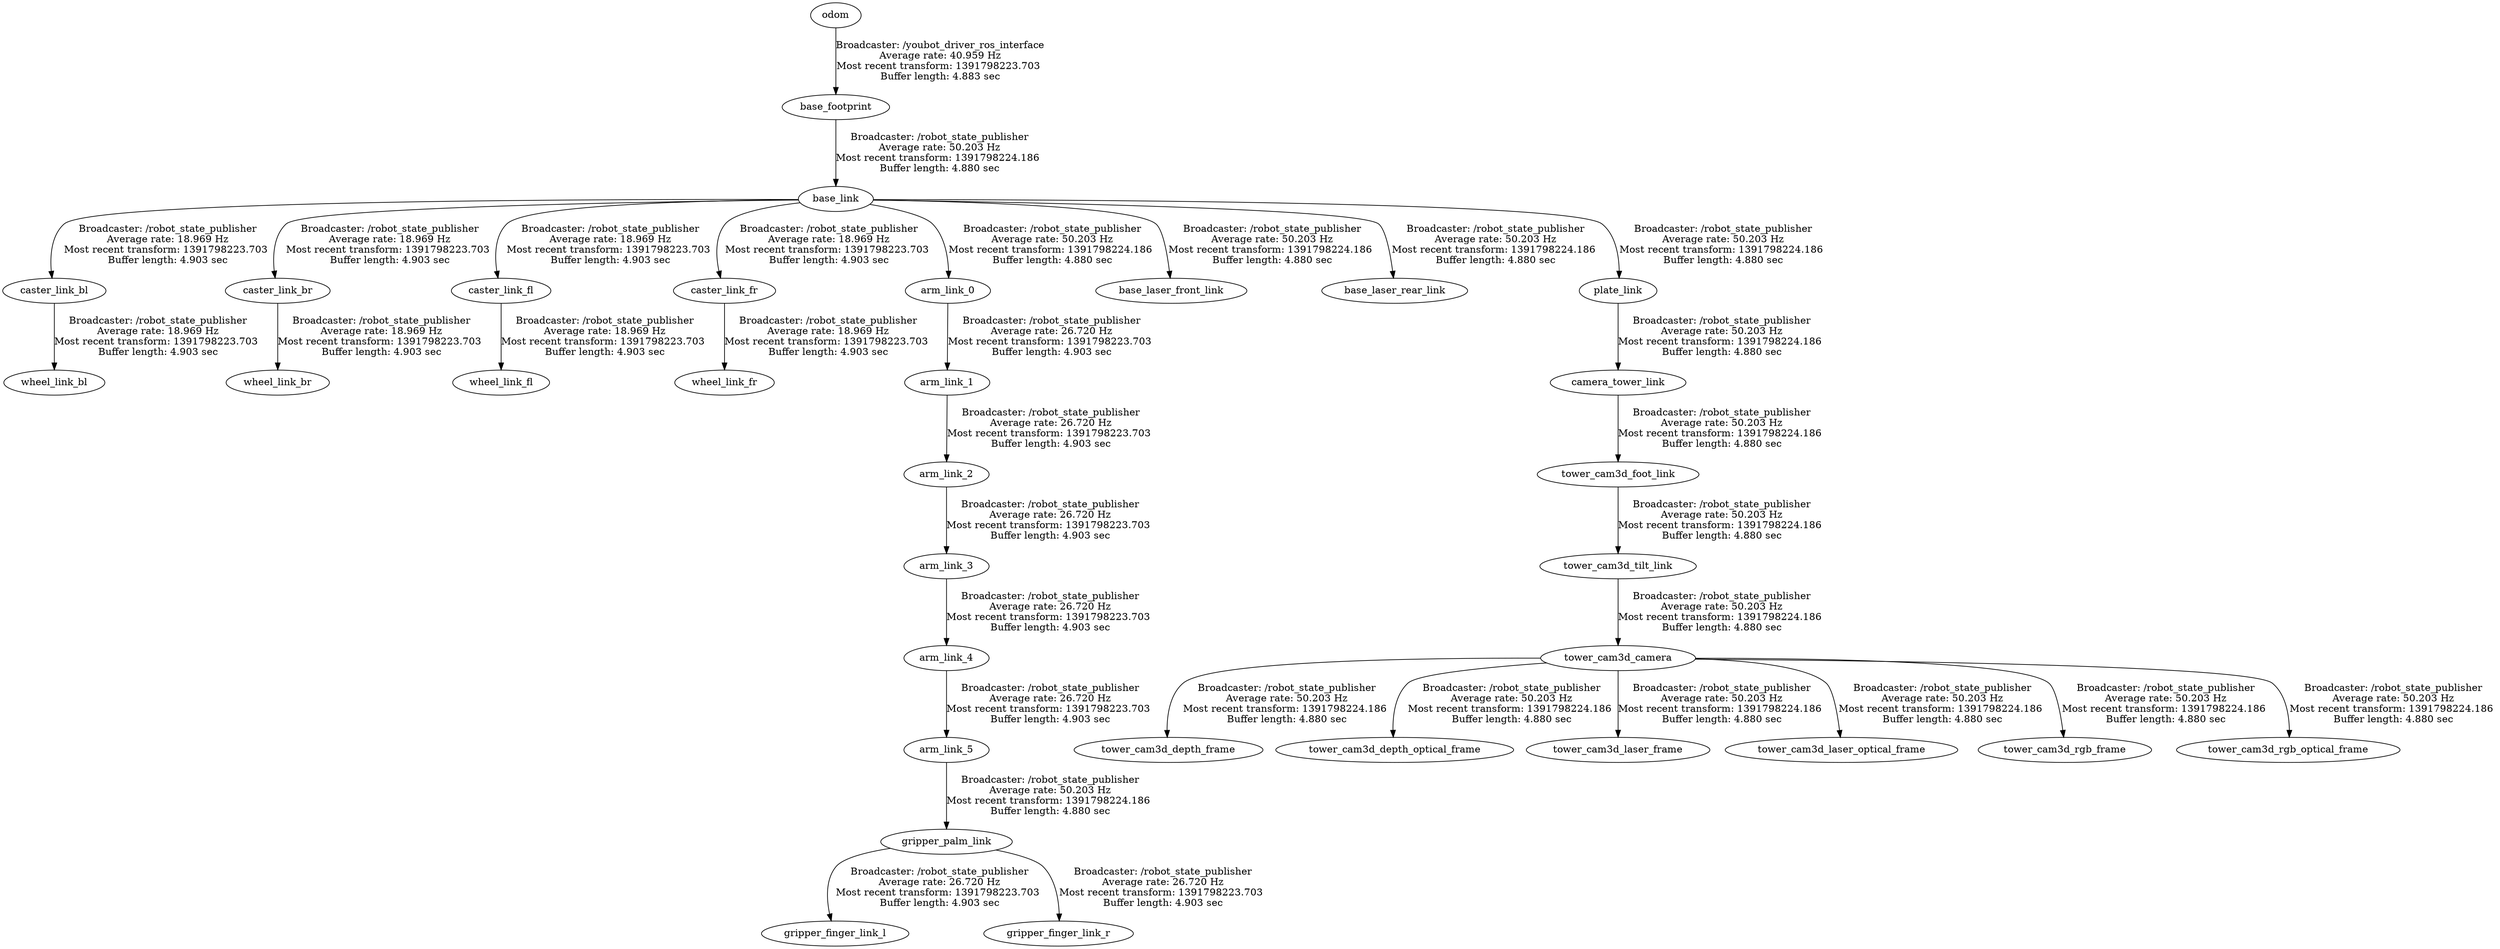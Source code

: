 digraph G {
"base_link" -> "caster_link_bl"[label="Broadcaster: /robot_state_publisher\nAverage rate: 18.969 Hz\nMost recent transform: 1391798223.703 \nBuffer length: 4.903 sec\n"];
"base_footprint" -> "base_link"[label="Broadcaster: /robot_state_publisher\nAverage rate: 50.203 Hz\nMost recent transform: 1391798224.186 \nBuffer length: 4.880 sec\n"];
"base_link" -> "caster_link_br"[label="Broadcaster: /robot_state_publisher\nAverage rate: 18.969 Hz\nMost recent transform: 1391798223.703 \nBuffer length: 4.903 sec\n"];
"base_link" -> "caster_link_fl"[label="Broadcaster: /robot_state_publisher\nAverage rate: 18.969 Hz\nMost recent transform: 1391798223.703 \nBuffer length: 4.903 sec\n"];
"base_link" -> "caster_link_fr"[label="Broadcaster: /robot_state_publisher\nAverage rate: 18.969 Hz\nMost recent transform: 1391798223.703 \nBuffer length: 4.903 sec\n"];
"caster_link_bl" -> "wheel_link_bl"[label="Broadcaster: /robot_state_publisher\nAverage rate: 18.969 Hz\nMost recent transform: 1391798223.703 \nBuffer length: 4.903 sec\n"];
"caster_link_br" -> "wheel_link_br"[label="Broadcaster: /robot_state_publisher\nAverage rate: 18.969 Hz\nMost recent transform: 1391798223.703 \nBuffer length: 4.903 sec\n"];
"caster_link_fl" -> "wheel_link_fl"[label="Broadcaster: /robot_state_publisher\nAverage rate: 18.969 Hz\nMost recent transform: 1391798223.703 \nBuffer length: 4.903 sec\n"];
"caster_link_fr" -> "wheel_link_fr"[label="Broadcaster: /robot_state_publisher\nAverage rate: 18.969 Hz\nMost recent transform: 1391798223.703 \nBuffer length: 4.903 sec\n"];
"arm_link_0" -> "arm_link_1"[label="Broadcaster: /robot_state_publisher\nAverage rate: 26.720 Hz\nMost recent transform: 1391798223.703 \nBuffer length: 4.903 sec\n"];
"base_link" -> "arm_link_0"[label="Broadcaster: /robot_state_publisher\nAverage rate: 50.203 Hz\nMost recent transform: 1391798224.186 \nBuffer length: 4.880 sec\n"];
"arm_link_1" -> "arm_link_2"[label="Broadcaster: /robot_state_publisher\nAverage rate: 26.720 Hz\nMost recent transform: 1391798223.703 \nBuffer length: 4.903 sec\n"];
"arm_link_2" -> "arm_link_3"[label="Broadcaster: /robot_state_publisher\nAverage rate: 26.720 Hz\nMost recent transform: 1391798223.703 \nBuffer length: 4.903 sec\n"];
"arm_link_3" -> "arm_link_4"[label="Broadcaster: /robot_state_publisher\nAverage rate: 26.720 Hz\nMost recent transform: 1391798223.703 \nBuffer length: 4.903 sec\n"];
"arm_link_4" -> "arm_link_5"[label="Broadcaster: /robot_state_publisher\nAverage rate: 26.720 Hz\nMost recent transform: 1391798223.703 \nBuffer length: 4.903 sec\n"];
"gripper_palm_link" -> "gripper_finger_link_l"[label="Broadcaster: /robot_state_publisher\nAverage rate: 26.720 Hz\nMost recent transform: 1391798223.703 \nBuffer length: 4.903 sec\n"];
"arm_link_5" -> "gripper_palm_link"[label="Broadcaster: /robot_state_publisher\nAverage rate: 50.203 Hz\nMost recent transform: 1391798224.186 \nBuffer length: 4.880 sec\n"];
"gripper_palm_link" -> "gripper_finger_link_r"[label="Broadcaster: /robot_state_publisher\nAverage rate: 26.720 Hz\nMost recent transform: 1391798223.703 \nBuffer length: 4.903 sec\n"];
"tower_cam3d_foot_link" -> "tower_cam3d_tilt_link"[label="Broadcaster: /robot_state_publisher\nAverage rate: 50.203 Hz\nMost recent transform: 1391798224.186 \nBuffer length: 4.880 sec\n"];
"camera_tower_link" -> "tower_cam3d_foot_link"[label="Broadcaster: /robot_state_publisher\nAverage rate: 50.203 Hz\nMost recent transform: 1391798224.186 \nBuffer length: 4.880 sec\n"];
"odom" -> "base_footprint"[label="Broadcaster: /youbot_driver_ros_interface\nAverage rate: 40.959 Hz\nMost recent transform: 1391798223.703 \nBuffer length: 4.883 sec\n"];
"base_link" -> "base_laser_front_link"[label="Broadcaster: /robot_state_publisher\nAverage rate: 50.203 Hz\nMost recent transform: 1391798224.186 \nBuffer length: 4.880 sec\n"];
"base_link" -> "base_laser_rear_link"[label="Broadcaster: /robot_state_publisher\nAverage rate: 50.203 Hz\nMost recent transform: 1391798224.186 \nBuffer length: 4.880 sec\n"];
"plate_link" -> "camera_tower_link"[label="Broadcaster: /robot_state_publisher\nAverage rate: 50.203 Hz\nMost recent transform: 1391798224.186 \nBuffer length: 4.880 sec\n"];
"base_link" -> "plate_link"[label="Broadcaster: /robot_state_publisher\nAverage rate: 50.203 Hz\nMost recent transform: 1391798224.186 \nBuffer length: 4.880 sec\n"];
"tower_cam3d_tilt_link" -> "tower_cam3d_camera"[label="Broadcaster: /robot_state_publisher\nAverage rate: 50.203 Hz\nMost recent transform: 1391798224.186 \nBuffer length: 4.880 sec\n"];
"tower_cam3d_camera" -> "tower_cam3d_depth_frame"[label="Broadcaster: /robot_state_publisher\nAverage rate: 50.203 Hz\nMost recent transform: 1391798224.186 \nBuffer length: 4.880 sec\n"];
"tower_cam3d_camera" -> "tower_cam3d_depth_optical_frame"[label="Broadcaster: /robot_state_publisher\nAverage rate: 50.203 Hz\nMost recent transform: 1391798224.186 \nBuffer length: 4.880 sec\n"];
"tower_cam3d_camera" -> "tower_cam3d_laser_frame"[label="Broadcaster: /robot_state_publisher\nAverage rate: 50.203 Hz\nMost recent transform: 1391798224.186 \nBuffer length: 4.880 sec\n"];
"tower_cam3d_camera" -> "tower_cam3d_laser_optical_frame"[label="Broadcaster: /robot_state_publisher\nAverage rate: 50.203 Hz\nMost recent transform: 1391798224.186 \nBuffer length: 4.880 sec\n"];
"tower_cam3d_camera" -> "tower_cam3d_rgb_frame"[label="Broadcaster: /robot_state_publisher\nAverage rate: 50.203 Hz\nMost recent transform: 1391798224.186 \nBuffer length: 4.880 sec\n"];
"tower_cam3d_camera" -> "tower_cam3d_rgb_optical_frame"[label="Broadcaster: /robot_state_publisher\nAverage rate: 50.203 Hz\nMost recent transform: 1391798224.186 \nBuffer length: 4.880 sec\n"];
}